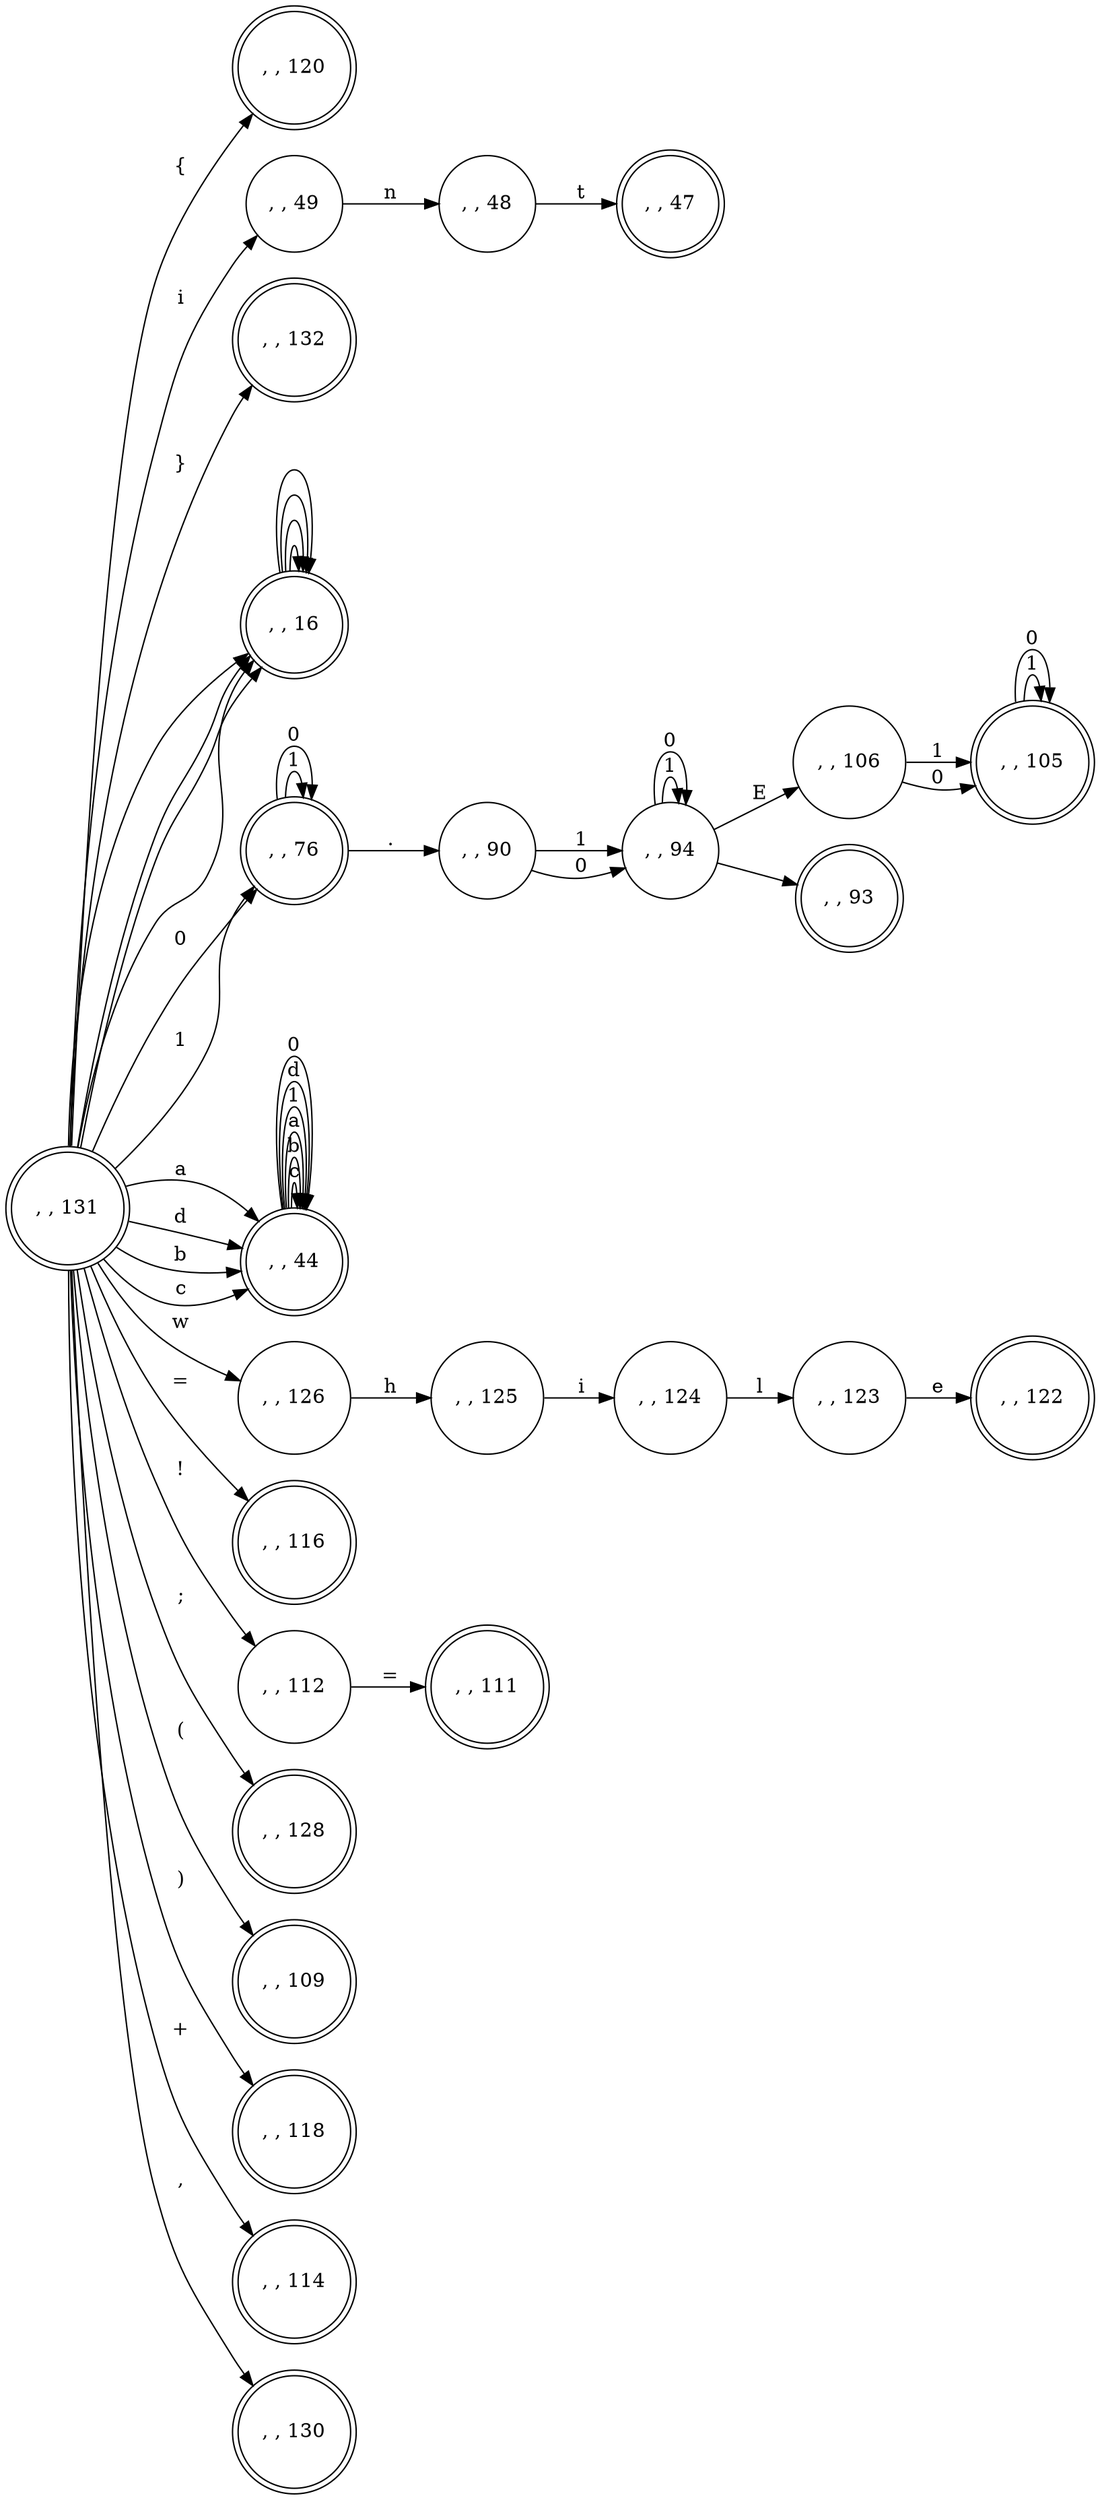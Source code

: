 digraph G {
    rankdir=LR;
    layout = "dot";
    ", , 131" [label=", , 131" shape=doublecircle];
    ", , 131" -> ", , 120" [label="{"];
    ", , 120" [label=", , 120" shape=doublecircle];
    ", , 131" -> ", , 49" [label="i"];
    ", , 49" [label=", , 49" shape=circle];
    ", , 49" -> ", , 48" [label="n"];
    ", , 48" [label=", , 48" shape=circle];
    ", , 48" -> ", , 47" [label="t"];
    ", , 47" [label=", , 47" shape=doublecircle];
    ", , 131" -> ", , 132" [label="}"];
    ", , 132" [label=", , 132" shape=doublecircle];
    ", , 131" -> ", , 16" [label="	"];
    ", , 16" [label=", , 16" shape=doublecircle];
    ", , 16" -> ", , 16" [label=" "];
    ", , 16" -> ", , 16" [label=""];
    ", , 16" -> ", , 16" [label="
"];
    ", , 16" -> ", , 16" [label="	"];
    ", , 131" -> ", , 76" [label="0"];
    ", , 76" [label=", , 76" shape=doublecircle];
    ", , 76" -> ", , 76" [label="1"];
    ", , 76" -> ", , 76" [label="0"];
    ", , 76" -> ", , 90" [label="."];
    ", , 90" [label=", , 90" shape=circle];
    ", , 90" -> ", , 94" [label="1"];
    ", , 94" [label=", , 94" shape=circle];
    ", , 94" -> ", , 106" [label="E"];
    ", , 106" [label=", , 106" shape=circle];
    ", , 106" -> ", , 105" [label="1"];
    ", , 105" [label=", , 105" shape=doublecircle];
    ", , 105" -> ", , 105" [label="1"];
    ", , 105" -> ", , 105" [label="0"];
    ", , 106" -> ", , 105" [label="0"];
    ", , 94" -> ", , 94" [label="1"];
    ", , 94" -> ", , 94" [label="0"];
    ", , 94" -> ", , 93" [label=" "];
    ", , 93" [label=", , 93" shape=doublecircle];
    ", , 90" -> ", , 94" [label="0"];
    ", , 131" -> ", , 44" [label="a"];
    ", , 44" [label=", , 44" shape=doublecircle];
    ", , 44" -> ", , 44" [label="c"];
    ", , 44" -> ", , 44" [label="b"];
    ", , 44" -> ", , 44" [label="a"];
    ", , 44" -> ", , 44" [label="1"];
    ", , 44" -> ", , 44" [label="d"];
    ", , 44" -> ", , 44" [label="0"];
    ", , 131" -> ", , 16" [label="
"];
    ", , 131" -> ", , 76" [label="1"];
    ", , 131" -> ", , 44" [label="d"];
    ", , 131" -> ", , 16" [label=""];
    ", , 131" -> ", , 126" [label="w"];
    ", , 126" [label=", , 126" shape=circle];
    ", , 126" -> ", , 125" [label="h"];
    ", , 125" [label=", , 125" shape=circle];
    ", , 125" -> ", , 124" [label="i"];
    ", , 124" [label=", , 124" shape=circle];
    ", , 124" -> ", , 123" [label="l"];
    ", , 123" [label=", , 123" shape=circle];
    ", , 123" -> ", , 122" [label="e"];
    ", , 122" [label=", , 122" shape=doublecircle];
    ", , 131" -> ", , 116" [label="="];
    ", , 116" [label=", , 116" shape=doublecircle];
    ", , 131" -> ", , 16" [label=" "];
    ", , 131" -> ", , 112" [label="!"];
    ", , 112" [label=", , 112" shape=circle];
    ", , 112" -> ", , 111" [label="="];
    ", , 111" [label=", , 111" shape=doublecircle];
    ", , 131" -> ", , 128" [label=";"];
    ", , 128" [label=", , 128" shape=doublecircle];
    ", , 131" -> ", , 44" [label="b"];
    ", , 131" -> ", , 109" [label="("];
    ", , 109" [label=", , 109" shape=doublecircle];
    ", , 131" -> ", , 44" [label="c"];
    ", , 131" -> ", , 118" [label=")"];
    ", , 118" [label=", , 118" shape=doublecircle];
    ", , 131" -> ", , 114" [label="+"];
    ", , 114" [label=", , 114" shape=doublecircle];
    ", , 131" -> ", , 130" [label=","];
    ", , 130" [label=", , 130" shape=doublecircle];
}
